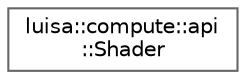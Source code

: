digraph "类继承关系图"
{
 // LATEX_PDF_SIZE
  bgcolor="transparent";
  edge [fontname=Helvetica,fontsize=10,labelfontname=Helvetica,labelfontsize=10];
  node [fontname=Helvetica,fontsize=10,shape=box,height=0.2,width=0.4];
  rankdir="LR";
  Node0 [id="Node000000",label="luisa::compute::api\l::Shader",height=0.2,width=0.4,color="grey40", fillcolor="white", style="filled",URL="$structluisa_1_1compute_1_1api_1_1_shader.html",tooltip=" "];
}
